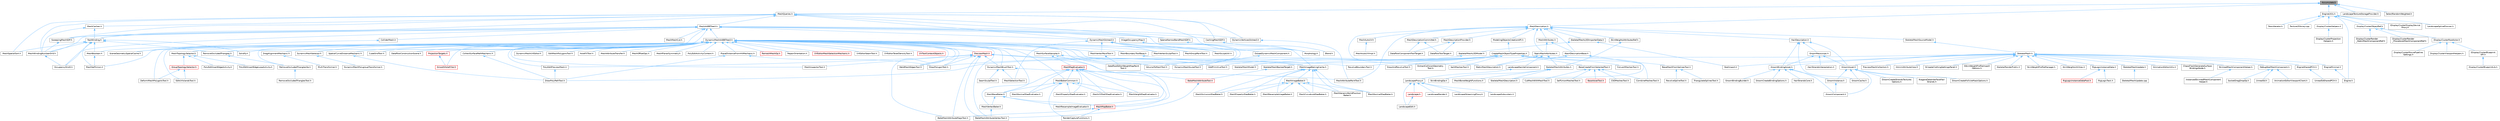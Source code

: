 digraph "Accumulate.h"
{
 // INTERACTIVE_SVG=YES
 // LATEX_PDF_SIZE
  bgcolor="transparent";
  edge [fontname=Helvetica,fontsize=10,labelfontname=Helvetica,labelfontsize=10];
  node [fontname=Helvetica,fontsize=10,shape=box,height=0.2,width=0.4];
  Node1 [id="Node000001",label="Accumulate.h",height=0.2,width=0.4,color="gray40", fillcolor="grey60", style="filled", fontcolor="black",tooltip=" "];
  Node1 -> Node2 [id="edge1_Node000001_Node000002",dir="back",color="steelblue1",style="solid",tooltip=" "];
  Node2 [id="Node000002",label="EngineUtils.h",height=0.2,width=0.4,color="grey40", fillcolor="white", style="filled",URL="$d4/d61/EngineUtils_8h.html",tooltip=" "];
  Node2 -> Node3 [id="edge2_Node000002_Node000003",dir="back",color="steelblue1",style="solid",tooltip=" "];
  Node3 [id="Node000003",label="DisplayClusterHelpers.h",height=0.2,width=0.4,color="grey40", fillcolor="white", style="filled",URL="$da/dda/DisplayClusterHelpers_8h.html",tooltip=" "];
  Node3 -> Node4 [id="edge3_Node000003_Node000004",dir="back",color="steelblue1",style="solid",tooltip=" "];
  Node4 [id="Node000004",label="DisplayClusterProjection\lHelpers.h",height=0.2,width=0.4,color="grey40", fillcolor="white", style="filled",URL="$df/d0b/DisplayClusterProjectionHelpers_8h.html",tooltip=" "];
  Node2 -> Node5 [id="edge4_Node000002_Node000005",dir="back",color="steelblue1",style="solid",tooltip=" "];
  Node5 [id="Node000005",label="DisplayClusterObjectRef.h",height=0.2,width=0.4,color="grey40", fillcolor="white", style="filled",URL="$d9/d87/DisplayClusterObjectRef_8h.html",tooltip=" "];
  Node5 -> Node6 [id="edge5_Node000005_Node000006",dir="back",color="steelblue1",style="solid",tooltip=" "];
  Node6 [id="Node000006",label="DisplayClusterRender\l_ProceduralMeshComponentRef.h",height=0.2,width=0.4,color="grey40", fillcolor="white", style="filled",URL="$da/dbe/DisplayClusterRender__ProceduralMeshComponentRef_8h.html",tooltip=" "];
  Node5 -> Node7 [id="edge6_Node000005_Node000007",dir="back",color="steelblue1",style="solid",tooltip=" "];
  Node7 [id="Node000007",label="DisplayClusterRender\l_StaticMeshComponentRef.h",height=0.2,width=0.4,color="grey40", fillcolor="white", style="filled",URL="$dd/d84/DisplayClusterRender__StaticMeshComponentRef_8h.html",tooltip=" "];
  Node5 -> Node8 [id="edge7_Node000005_Node000008",dir="back",color="steelblue1",style="solid",tooltip=" "];
  Node8 [id="Node000008",label="DisplayClusterRootActor.h",height=0.2,width=0.4,color="grey40", fillcolor="white", style="filled",URL="$d0/d41/DisplayClusterRootActor_8h.html",tooltip=" "];
  Node8 -> Node9 [id="edge8_Node000008_Node000009",dir="back",color="steelblue1",style="solid",tooltip=" "];
  Node9 [id="Node000009",label="DisplayClusterMoviePipeline\lSettings.h",height=0.2,width=0.4,color="grey40", fillcolor="white", style="filled",URL="$d7/d56/DisplayClusterMoviePipelineSettings_8h.html",tooltip=" "];
  Node8 -> Node10 [id="edge9_Node000008_Node000010",dir="back",color="steelblue1",style="solid",tooltip=" "];
  Node10 [id="Node000010",label="DisplayClusterViewportHelpers.h",height=0.2,width=0.4,color="grey40", fillcolor="white", style="filled",URL="$d6/d8b/DisplayClusterViewportHelpers_8h.html",tooltip=" "];
  Node8 -> Node11 [id="edge10_Node000008_Node000011",dir="back",color="steelblue1",style="solid",tooltip=" "];
  Node11 [id="Node000011",label="IDisplayClusterBlueprint\lAPI.h",height=0.2,width=0.4,color="grey40", fillcolor="white", style="filled",URL="$d6/dd6/IDisplayClusterBlueprintAPI_8h.html",tooltip=" "];
  Node11 -> Node12 [id="edge11_Node000011_Node000012",dir="back",color="steelblue1",style="solid",tooltip=" "];
  Node12 [id="Node000012",label="DisplayClusterBlueprintLib.h",height=0.2,width=0.4,color="grey40", fillcolor="white", style="filled",URL="$d9/d13/DisplayClusterBlueprintLib_8h.html",tooltip=" "];
  Node2 -> Node13 [id="edge12_Node000002_Node000013",dir="back",color="steelblue1",style="solid",tooltip=" "];
  Node13 [id="Node000013",label="Engine.h",height=0.2,width=0.4,color="grey40", fillcolor="white", style="filled",URL="$d1/d34/Public_2Engine_8h.html",tooltip=" "];
  Node2 -> Node14 [id="edge13_Node000002_Node000014",dir="back",color="steelblue1",style="solid",tooltip=" "];
  Node14 [id="Node000014",label="IDisplayClusterDisplayDevice\lProxy.h",height=0.2,width=0.4,color="grey40", fillcolor="white", style="filled",URL="$dd/d48/IDisplayClusterDisplayDeviceProxy_8h.html",tooltip=" "];
  Node2 -> Node15 [id="edge14_Node000002_Node000015",dir="back",color="steelblue1",style="solid",tooltip=" "];
  Node15 [id="Node000015",label="LandscapeSplineProxies.h",height=0.2,width=0.4,color="grey40", fillcolor="white", style="filled",URL="$d6/d6f/LandscapeSplineProxies_8h.html",tooltip=" "];
  Node2 -> Node16 [id="edge15_Node000002_Node000016",dir="back",color="steelblue1",style="solid",tooltip=" "];
  Node16 [id="Node000016",label="PawnIterator.h",height=0.2,width=0.4,color="grey40", fillcolor="white", style="filled",URL="$d3/d9c/PawnIterator_8h.html",tooltip=" "];
  Node2 -> Node17 [id="edge16_Node000002_Node000017",dir="back",color="steelblue1",style="solid",tooltip=" "];
  Node17 [id="Node000017",label="Texture2DArray.cpp",height=0.2,width=0.4,color="grey40", fillcolor="white", style="filled",URL="$d7/d13/Texture2DArray_8cpp.html",tooltip=" "];
  Node1 -> Node18 [id="edge17_Node000001_Node000018",dir="back",color="steelblue1",style="solid",tooltip=" "];
  Node18 [id="Node000018",label="LandscapeTextureStorageProvider.h",height=0.2,width=0.4,color="grey40", fillcolor="white", style="filled",URL="$d6/d2b/LandscapeTextureStorageProvider_8h.html",tooltip=" "];
  Node1 -> Node19 [id="edge18_Node000001_Node000019",dir="back",color="steelblue1",style="solid",tooltip=" "];
  Node19 [id="Node000019",label="MeshDescription.h",height=0.2,width=0.4,color="grey40", fillcolor="white", style="filled",URL="$d5/d91/MeshDescription_8h.html",tooltip=" "];
  Node19 -> Node20 [id="edge19_Node000019_Node000020",dir="back",color="steelblue1",style="solid",tooltip=" "];
  Node20 [id="Node000020",label="HairDescription.h",height=0.2,width=0.4,color="grey40", fillcolor="white", style="filled",URL="$df/d27/HairDescription_8h.html",tooltip=" "];
  Node20 -> Node21 [id="edge20_Node000020_Node000021",dir="back",color="steelblue1",style="solid",tooltip=" "];
  Node21 [id="Node000021",label="GroomAsset.h",height=0.2,width=0.4,color="grey40", fillcolor="white", style="filled",URL="$d8/df1/GroomAsset_8h.html",tooltip=" "];
  Node21 -> Node22 [id="edge21_Node000021_Node000022",dir="back",color="steelblue1",style="solid",tooltip=" "];
  Node22 [id="Node000022",label="GroomCache.h",height=0.2,width=0.4,color="grey40", fillcolor="white", style="filled",URL="$d7/d6e/GroomCache_8h.html",tooltip=" "];
  Node21 -> Node23 [id="edge22_Node000021_Node000023",dir="back",color="steelblue1",style="solid",tooltip=" "];
  Node23 [id="Node000023",label="GroomComponent.h",height=0.2,width=0.4,color="grey40", fillcolor="white", style="filled",URL="$de/d2e/GroomComponent_8h.html",tooltip=" "];
  Node21 -> Node24 [id="edge23_Node000021_Node000024",dir="back",color="steelblue1",style="solid",tooltip=" "];
  Node24 [id="Node000024",label="GroomCreateFollicleMaskOptions.h",height=0.2,width=0.4,color="grey40", fillcolor="white", style="filled",URL="$d7/d8b/GroomCreateFollicleMaskOptions_8h.html",tooltip=" "];
  Node21 -> Node25 [id="edge24_Node000021_Node000025",dir="back",color="steelblue1",style="solid",tooltip=" "];
  Node25 [id="Node000025",label="GroomCreateStrandsTextures\lOptions.h",height=0.2,width=0.4,color="grey40", fillcolor="white", style="filled",URL="$da/dfc/GroomCreateStrandsTexturesOptions_8h.html",tooltip=" "];
  Node21 -> Node26 [id="edge25_Node000021_Node000026",dir="back",color="steelblue1",style="solid",tooltip=" "];
  Node26 [id="Node000026",label="GroomInstance.h",height=0.2,width=0.4,color="grey40", fillcolor="white", style="filled",URL="$dd/d47/GroomInstance_8h.html",tooltip=" "];
  Node26 -> Node23 [id="edge26_Node000026_Node000023",dir="back",color="steelblue1",style="solid",tooltip=" "];
  Node21 -> Node27 [id="edge27_Node000021_Node000027",dir="back",color="steelblue1",style="solid",tooltip=" "];
  Node27 [id="Node000027",label="NiagaraDataInterfaceHair\lStrands.h",height=0.2,width=0.4,color="grey40", fillcolor="white", style="filled",URL="$da/dd2/NiagaraDataInterfaceHairStrands_8h.html",tooltip=" "];
  Node20 -> Node28 [id="edge28_Node000020_Node000028",dir="back",color="steelblue1",style="solid",tooltip=" "];
  Node28 [id="Node000028",label="GroomBindingAsset.h",height=0.2,width=0.4,color="grey40", fillcolor="white", style="filled",URL="$de/d26/GroomBindingAsset_8h.html",tooltip=" "];
  Node28 -> Node29 [id="edge29_Node000028_Node000029",dir="back",color="steelblue1",style="solid",tooltip=" "];
  Node29 [id="Node000029",label="GroomBindingBuilder.h",height=0.2,width=0.4,color="grey40", fillcolor="white", style="filled",URL="$d2/d2f/GroomBindingBuilder_8h.html",tooltip=" "];
  Node28 -> Node23 [id="edge30_Node000028_Node000023",dir="back",color="steelblue1",style="solid",tooltip=" "];
  Node28 -> Node30 [id="edge31_Node000028_Node000030",dir="back",color="steelblue1",style="solid",tooltip=" "];
  Node30 [id="Node000030",label="GroomCreateBindingOptions.h",height=0.2,width=0.4,color="grey40", fillcolor="white", style="filled",URL="$d5/dba/GroomCreateBindingOptions_8h.html",tooltip=" "];
  Node28 -> Node26 [id="edge32_Node000028_Node000026",dir="back",color="steelblue1",style="solid",tooltip=" "];
  Node28 -> Node31 [id="edge33_Node000028_Node000031",dir="back",color="steelblue1",style="solid",tooltip=" "];
  Node31 [id="Node000031",label="HairStrandsCore.h",height=0.2,width=0.4,color="grey40", fillcolor="white", style="filled",URL="$d7/def/HairStrandsCore_8h.html",tooltip=" "];
  Node20 -> Node22 [id="edge34_Node000020_Node000022",dir="back",color="steelblue1",style="solid",tooltip=" "];
  Node20 -> Node32 [id="edge35_Node000020_Node000032",dir="back",color="steelblue1",style="solid",tooltip=" "];
  Node32 [id="Node000032",label="GroomResources.h",height=0.2,width=0.4,color="grey40", fillcolor="white", style="filled",URL="$d0/d70/GroomResources_8h.html",tooltip=" "];
  Node32 -> Node21 [id="edge36_Node000032_Node000021",dir="back",color="steelblue1",style="solid",tooltip=" "];
  Node32 -> Node28 [id="edge37_Node000032_Node000028",dir="back",color="steelblue1",style="solid",tooltip=" "];
  Node32 -> Node33 [id="edge38_Node000032_Node000033",dir="back",color="steelblue1",style="solid",tooltip=" "];
  Node33 [id="Node000033",label="HairStrandsInterpolation.h",height=0.2,width=0.4,color="grey40", fillcolor="white", style="filled",URL="$de/dab/HairStrandsInterpolation_8h.html",tooltip=" "];
  Node19 -> Node34 [id="edge39_Node000019_Node000034",dir="back",color="steelblue1",style="solid",tooltip=" "];
  Node34 [id="Node000034",label="MeshAttributePaintTool.h",height=0.2,width=0.4,color="grey40", fillcolor="white", style="filled",URL="$d3/d29/MeshAttributePaintTool_8h.html",tooltip=" "];
  Node19 -> Node35 [id="edge40_Node000019_Node000035",dir="back",color="steelblue1",style="solid",tooltip=" "];
  Node35 [id="Node000035",label="MeshAttributes.h",height=0.2,width=0.4,color="grey40", fillcolor="white", style="filled",URL="$d8/d64/MeshAttributes_8h.html",tooltip=" "];
  Node35 -> Node36 [id="edge41_Node000035_Node000036",dir="back",color="steelblue1",style="solid",tooltip=" "];
  Node36 [id="Node000036",label="MeshDescriptionBase.h",height=0.2,width=0.4,color="grey40", fillcolor="white", style="filled",URL="$d3/d3c/MeshDescriptionBase_8h.html",tooltip=" "];
  Node36 -> Node37 [id="edge42_Node000036_Node000037",dir="back",color="steelblue1",style="solid",tooltip=" "];
  Node37 [id="Node000037",label="SkeletalMeshDescription.h",height=0.2,width=0.4,color="grey40", fillcolor="white", style="filled",URL="$d3/d6a/SkeletalMeshDescription_8h.html",tooltip=" "];
  Node36 -> Node38 [id="edge43_Node000036_Node000038",dir="back",color="steelblue1",style="solid",tooltip=" "];
  Node38 [id="Node000038",label="StaticMeshDescription.h",height=0.2,width=0.4,color="grey40", fillcolor="white", style="filled",URL="$d5/d71/StaticMeshDescription_8h.html",tooltip=" "];
  Node35 -> Node39 [id="edge44_Node000035_Node000039",dir="back",color="steelblue1",style="solid",tooltip=" "];
  Node39 [id="Node000039",label="StaticMeshAttributes.h",height=0.2,width=0.4,color="grey40", fillcolor="white", style="filled",URL="$dd/db4/StaticMeshAttributes_8h.html",tooltip=" "];
  Node39 -> Node40 [id="edge45_Node000039_Node000040",dir="back",color="steelblue1",style="solid",tooltip=" "];
  Node40 [id="Node000040",label="LandscapeNaniteComponent.h",height=0.2,width=0.4,color="grey40", fillcolor="white", style="filled",URL="$d0/de5/LandscapeNaniteComponent_8h.html",tooltip=" "];
  Node40 -> Node41 [id="edge46_Node000040_Node000041",dir="back",color="steelblue1",style="solid",tooltip=" "];
  Node41 [id="Node000041",label="LandscapeProxy.h",height=0.2,width=0.4,color="grey40", fillcolor="white", style="filled",URL="$db/dae/LandscapeProxy_8h.html",tooltip=" "];
  Node41 -> Node42 [id="edge47_Node000041_Node000042",dir="back",color="steelblue1",style="solid",tooltip=" "];
  Node42 [id="Node000042",label="Landscape.h",height=0.2,width=0.4,color="red", fillcolor="#FFF0F0", style="filled",URL="$d5/dd6/Landscape_8h.html",tooltip=" "];
  Node42 -> Node43 [id="edge48_Node000042_Node000043",dir="back",color="steelblue1",style="solid",tooltip=" "];
  Node43 [id="Node000043",label="LandscapeEdit.h",height=0.2,width=0.4,color="grey40", fillcolor="white", style="filled",URL="$df/d61/LandscapeEdit_8h.html",tooltip=" "];
  Node41 -> Node43 [id="edge49_Node000041_Node000043",dir="back",color="steelblue1",style="solid",tooltip=" "];
  Node41 -> Node48 [id="edge50_Node000041_Node000048",dir="back",color="steelblue1",style="solid",tooltip=" "];
  Node48 [id="Node000048",label="LandscapeRender.h",height=0.2,width=0.4,color="grey40", fillcolor="white", style="filled",URL="$df/d67/LandscapeRender_8h.html",tooltip=" "];
  Node41 -> Node49 [id="edge51_Node000041_Node000049",dir="back",color="steelblue1",style="solid",tooltip=" "];
  Node49 [id="Node000049",label="LandscapeStreamingProxy.h",height=0.2,width=0.4,color="grey40", fillcolor="white", style="filled",URL="$de/d5a/LandscapeStreamingProxy_8h.html",tooltip=" "];
  Node41 -> Node50 [id="edge52_Node000041_Node000050",dir="back",color="steelblue1",style="solid",tooltip=" "];
  Node50 [id="Node000050",label="LandscapeSubsystem.h",height=0.2,width=0.4,color="grey40", fillcolor="white", style="filled",URL="$d7/ddd/LandscapeSubsystem_8h.html",tooltip=" "];
  Node39 -> Node51 [id="edge53_Node000039_Node000051",dir="back",color="steelblue1",style="solid",tooltip=" "];
  Node51 [id="Node000051",label="SkeletalMeshAttributes.h",height=0.2,width=0.4,color="grey40", fillcolor="white", style="filled",URL="$df/d3f/SkeletalMeshAttributes_8h.html",tooltip=" "];
  Node51 -> Node52 [id="edge54_Node000051_Node000052",dir="back",color="steelblue1",style="solid",tooltip=" "];
  Node52 [id="Node000052",label="MeshBoneWeightFunctions.h",height=0.2,width=0.4,color="grey40", fillcolor="white", style="filled",URL="$db/df8/MeshBoneWeightFunctions_8h.html",tooltip=" "];
  Node51 -> Node37 [id="edge55_Node000051_Node000037",dir="back",color="steelblue1",style="solid",tooltip=" "];
  Node51 -> Node53 [id="edge56_Node000051_Node000053",dir="back",color="steelblue1",style="solid",tooltip=" "];
  Node53 [id="Node000053",label="SkinBindingOp.h",height=0.2,width=0.4,color="grey40", fillcolor="white", style="filled",URL="$d0/df0/SkinBindingOp_8h.html",tooltip=" "];
  Node39 -> Node38 [id="edge57_Node000039_Node000038",dir="back",color="steelblue1",style="solid",tooltip=" "];
  Node19 -> Node54 [id="edge58_Node000019_Node000054",dir="back",color="steelblue1",style="solid",tooltip=" "];
  Node54 [id="Node000054",label="MeshAutoUV.h",height=0.2,width=0.4,color="grey40", fillcolor="white", style="filled",URL="$d4/db4/MeshAutoUV_8h.html",tooltip=" "];
  Node54 -> Node55 [id="edge59_Node000054_Node000055",dir="back",color="steelblue1",style="solid",tooltip=" "];
  Node55 [id="Node000055",label="MeshAutoUVImpl.h",height=0.2,width=0.4,color="grey40", fillcolor="white", style="filled",URL="$d2/ddc/MeshAutoUVImpl_8h.html",tooltip=" "];
  Node19 -> Node36 [id="edge60_Node000019_Node000036",dir="back",color="steelblue1",style="solid",tooltip=" "];
  Node19 -> Node56 [id="edge61_Node000019_Node000056",dir="back",color="steelblue1",style="solid",tooltip=" "];
  Node56 [id="Node000056",label="MeshDescriptionCommitter.h",height=0.2,width=0.4,color="grey40", fillcolor="white", style="filled",URL="$d0/dae/MeshDescriptionCommitter_8h.html",tooltip=" "];
  Node56 -> Node57 [id="edge62_Node000056_Node000057",dir="back",color="steelblue1",style="solid",tooltip=" "];
  Node57 [id="Node000057",label="DataflowComponentToolTarget.h",height=0.2,width=0.4,color="grey40", fillcolor="white", style="filled",URL="$d4/de8/DataflowComponentToolTarget_8h.html",tooltip=" "];
  Node56 -> Node58 [id="edge63_Node000056_Node000058",dir="back",color="steelblue1",style="solid",tooltip=" "];
  Node58 [id="Node000058",label="DataflowToolTarget.h",height=0.2,width=0.4,color="grey40", fillcolor="white", style="filled",URL="$d3/dd6/DataflowToolTarget_8h.html",tooltip=" "];
  Node19 -> Node59 [id="edge64_Node000019_Node000059",dir="back",color="steelblue1",style="solid",tooltip=" "];
  Node59 [id="Node000059",label="MeshDescriptionProvider.h",height=0.2,width=0.4,color="grey40", fillcolor="white", style="filled",URL="$da/db2/MeshDescriptionProvider_8h.html",tooltip=" "];
  Node59 -> Node57 [id="edge65_Node000059_Node000057",dir="back",color="steelblue1",style="solid",tooltip=" "];
  Node59 -> Node58 [id="edge66_Node000059_Node000058",dir="back",color="steelblue1",style="solid",tooltip=" "];
  Node19 -> Node60 [id="edge67_Node000019_Node000060",dir="back",color="steelblue1",style="solid",tooltip=" "];
  Node60 [id="Node000060",label="ModelingObjectsCreationAPI.h",height=0.2,width=0.4,color="grey40", fillcolor="white", style="filled",URL="$df/d4c/ModelingObjectsCreationAPI_8h.html",tooltip=" "];
  Node60 -> Node61 [id="edge68_Node000060_Node000061",dir="back",color="steelblue1",style="solid",tooltip=" "];
  Node61 [id="Node000061",label="CreateMeshObjectTypeProperties.h",height=0.2,width=0.4,color="grey40", fillcolor="white", style="filled",URL="$d9/d04/CreateMeshObjectTypeProperties_8h.html",tooltip=" "];
  Node61 -> Node62 [id="edge69_Node000061_Node000062",dir="back",color="steelblue1",style="solid",tooltip=" "];
  Node62 [id="Node000062",label="AddPrimitiveTool.h",height=0.2,width=0.4,color="grey40", fillcolor="white", style="filled",URL="$d5/dbf/AddPrimitiveTool_8h.html",tooltip=" "];
  Node61 -> Node63 [id="edge70_Node000061_Node000063",dir="back",color="steelblue1",style="solid",tooltip=" "];
  Node63 [id="Node000063",label="BaseCreateFromSelectedTool.h",height=0.2,width=0.4,color="grey40", fillcolor="white", style="filled",URL="$de/dc7/BaseCreateFromSelectedTool_8h.html",tooltip=" "];
  Node63 -> Node64 [id="edge71_Node000063_Node000064",dir="back",color="steelblue1",style="solid",tooltip=" "];
  Node64 [id="Node000064",label="BaseVoxelTool.h",height=0.2,width=0.4,color="red", fillcolor="#FFF0F0", style="filled",URL="$db/d63/BaseVoxelTool_8h.html",tooltip=" "];
  Node63 -> Node68 [id="edge72_Node000063_Node000068",dir="back",color="steelblue1",style="solid",tooltip=" "];
  Node68 [id="Node000068",label="CSGMeshesTool.h",height=0.2,width=0.4,color="grey40", fillcolor="white", style="filled",URL="$db/dd1/CSGMeshesTool_8h.html",tooltip=" "];
  Node63 -> Node69 [id="edge73_Node000063_Node000069",dir="back",color="steelblue1",style="solid",tooltip=" "];
  Node69 [id="Node000069",label="CombineMeshesTool.h",height=0.2,width=0.4,color="grey40", fillcolor="white", style="filled",URL="$dd/da3/CombineMeshesTool_8h.html",tooltip=" "];
  Node63 -> Node70 [id="edge74_Node000063_Node000070",dir="back",color="steelblue1",style="solid",tooltip=" "];
  Node70 [id="Node000070",label="CutMeshWithMeshTool.h",height=0.2,width=0.4,color="grey40", fillcolor="white", style="filled",URL="$d2/d2c/CutMeshWithMeshTool_8h.html",tooltip=" "];
  Node63 -> Node71 [id="edge75_Node000063_Node000071",dir="back",color="steelblue1",style="solid",tooltip=" "];
  Node71 [id="Node000071",label="SelfUnionMeshesTool.h",height=0.2,width=0.4,color="grey40", fillcolor="white", style="filled",URL="$dc/dad/SelfUnionMeshesTool_8h.html",tooltip=" "];
  Node61 -> Node72 [id="edge76_Node000061_Node000072",dir="back",color="steelblue1",style="solid",tooltip=" "];
  Node72 [id="Node000072",label="BaseMeshFromSplinesTool.h",height=0.2,width=0.4,color="grey40", fillcolor="white", style="filled",URL="$da/d31/BaseMeshFromSplinesTool_8h.html",tooltip=" "];
  Node72 -> Node73 [id="edge77_Node000072_Node000073",dir="back",color="steelblue1",style="solid",tooltip=" "];
  Node73 [id="Node000073",label="RevolveSplineTool.h",height=0.2,width=0.4,color="grey40", fillcolor="white", style="filled",URL="$d3/d36/RevolveSplineTool_8h.html",tooltip=" "];
  Node72 -> Node74 [id="edge78_Node000072_Node000074",dir="back",color="steelblue1",style="solid",tooltip=" "];
  Node74 [id="Node000074",label="TriangulateSplinesTool.h",height=0.2,width=0.4,color="grey40", fillcolor="white", style="filled",URL="$d9/de6/TriangulateSplinesTool_8h.html",tooltip=" "];
  Node61 -> Node69 [id="edge79_Node000061_Node000069",dir="back",color="steelblue1",style="solid",tooltip=" "];
  Node61 -> Node75 [id="edge80_Node000061_Node000075",dir="back",color="steelblue1",style="solid",tooltip=" "];
  Node75 [id="Node000075",label="ConvertMeshesTool.h",height=0.2,width=0.4,color="grey40", fillcolor="white", style="filled",URL="$dc/d47/ConvertMeshesTool_8h.html",tooltip=" "];
  Node61 -> Node76 [id="edge81_Node000061_Node000076",dir="back",color="steelblue1",style="solid",tooltip=" "];
  Node76 [id="Node000076",label="DrawAndRevolveTool.h",height=0.2,width=0.4,color="grey40", fillcolor="white", style="filled",URL="$d8/d06/DrawAndRevolveTool_8h.html",tooltip=" "];
  Node61 -> Node77 [id="edge82_Node000061_Node000077",dir="back",color="steelblue1",style="solid",tooltip=" "];
  Node77 [id="Node000077",label="DrawPolyPathTool.h",height=0.2,width=0.4,color="grey40", fillcolor="white", style="filled",URL="$dc/d3e/DrawPolyPathTool_8h.html",tooltip=" "];
  Node61 -> Node78 [id="edge83_Node000061_Node000078",dir="back",color="steelblue1",style="solid",tooltip=" "];
  Node78 [id="Node000078",label="DrawPolygonTool.h",height=0.2,width=0.4,color="grey40", fillcolor="white", style="filled",URL="$d0/d15/DrawPolygonTool_8h.html",tooltip=" "];
  Node61 -> Node79 [id="edge84_Node000061_Node000079",dir="back",color="steelblue1",style="solid",tooltip=" "];
  Node79 [id="Node000079",label="ExtractCollisionGeometry\lTool.h",height=0.2,width=0.4,color="grey40", fillcolor="white", style="filled",URL="$d6/dbd/ExtractCollisionGeometryTool_8h.html",tooltip=" "];
  Node61 -> Node80 [id="edge85_Node000061_Node000080",dir="back",color="steelblue1",style="solid",tooltip=" "];
  Node80 [id="Node000080",label="RevolveBoundaryTool.h",height=0.2,width=0.4,color="grey40", fillcolor="white", style="filled",URL="$da/dce/RevolveBoundaryTool_8h.html",tooltip=" "];
  Node61 -> Node81 [id="edge86_Node000061_Node000081",dir="back",color="steelblue1",style="solid",tooltip=" "];
  Node81 [id="Node000081",label="SplitMeshesTool.h",height=0.2,width=0.4,color="grey40", fillcolor="white", style="filled",URL="$dc/d7f/SplitMeshesTool_8h.html",tooltip=" "];
  Node61 -> Node82 [id="edge87_Node000061_Node000082",dir="back",color="steelblue1",style="solid",tooltip=" "];
  Node82 [id="Node000082",label="VolumeToMeshTool.h",height=0.2,width=0.4,color="grey40", fillcolor="white", style="filled",URL="$de/d64/VolumeToMeshTool_8h.html",tooltip=" "];
  Node19 -> Node83 [id="edge88_Node000019_Node000083",dir="back",color="steelblue1",style="solid",tooltip=" "];
  Node83 [id="Node000083",label="SkeletalMeshLODImporterData.h",height=0.2,width=0.4,color="grey40", fillcolor="white", style="filled",URL="$de/dc6/SkeletalMeshLODImporterData_8h.html",tooltip=" "];
  Node83 -> Node84 [id="edge89_Node000083_Node000084",dir="back",color="steelblue1",style="solid",tooltip=" "];
  Node84 [id="Node000084",label="SkelImport.h",height=0.2,width=0.4,color="grey40", fillcolor="white", style="filled",URL="$d2/d8b/SkelImport_8h.html",tooltip=" "];
  Node83 -> Node85 [id="edge90_Node000083_Node000085",dir="back",color="steelblue1",style="solid",tooltip=" "];
  Node85 [id="Node000085",label="SkeletalMeshLODModel.h",height=0.2,width=0.4,color="grey40", fillcolor="white", style="filled",URL="$d2/d34/SkeletalMeshLODModel_8h.html",tooltip=" "];
  Node85 -> Node86 [id="edge91_Node000085_Node000086",dir="back",color="steelblue1",style="solid",tooltip=" "];
  Node86 [id="Node000086",label="SkeletalMeshModel.h",height=0.2,width=0.4,color="grey40", fillcolor="white", style="filled",URL="$d1/d2c/SkeletalMeshModel_8h.html",tooltip=" "];
  Node19 -> Node87 [id="edge92_Node000019_Node000087",dir="back",color="steelblue1",style="solid",tooltip=" "];
  Node87 [id="Node000087",label="SkeletalMeshSourceModel.h",height=0.2,width=0.4,color="grey40", fillcolor="white", style="filled",URL="$d0/dc6/SkeletalMeshSourceModel_8h.html",tooltip=" "];
  Node87 -> Node88 [id="edge93_Node000087_Node000088",dir="back",color="steelblue1",style="solid",tooltip=" "];
  Node88 [id="Node000088",label="SkeletalMesh.h",height=0.2,width=0.4,color="grey40", fillcolor="white", style="filled",URL="$d6/de7/SkeletalMesh_8h.html",tooltip=" "];
  Node88 -> Node89 [id="edge94_Node000088_Node000089",dir="back",color="steelblue1",style="solid",tooltip=" "];
  Node89 [id="Node000089",label="AnimationEditorUtils.h",height=0.2,width=0.4,color="grey40", fillcolor="white", style="filled",URL="$df/d23/AnimationEditorUtils_8h.html",tooltip=" "];
  Node88 -> Node90 [id="edge95_Node000088_Node000090",dir="back",color="steelblue1",style="solid",tooltip=" "];
  Node90 [id="Node000090",label="ChaosFleshGenerateSurface\lBindingsNode.h",height=0.2,width=0.4,color="grey40", fillcolor="white", style="filled",URL="$db/dca/ChaosFleshGenerateSurfaceBindingsNode_8h.html",tooltip=" "];
  Node88 -> Node91 [id="edge96_Node000088_Node000091",dir="back",color="steelblue1",style="solid",tooltip=" "];
  Node91 [id="Node000091",label="DebugSkelMeshComponent.h",height=0.2,width=0.4,color="grey40", fillcolor="white", style="filled",URL="$d5/d33/DebugSkelMeshComponent_8h.html",tooltip=" "];
  Node91 -> Node92 [id="edge97_Node000091_Node000092",dir="back",color="steelblue1",style="solid",tooltip=" "];
  Node92 [id="Node000092",label="AnimationEditorViewportClient.h",height=0.2,width=0.4,color="grey40", fillcolor="white", style="filled",URL="$d1/d45/AnimationEditorViewportClient_8h.html",tooltip=" "];
  Node91 -> Node93 [id="edge98_Node000091_Node000093",dir="back",color="steelblue1",style="solid",tooltip=" "];
  Node93 [id="Node000093",label="SocketDragDropOp.h",height=0.2,width=0.4,color="grey40", fillcolor="white", style="filled",URL="$d2/d53/SocketDragDropOp_8h.html",tooltip=" "];
  Node91 -> Node94 [id="edge99_Node000091_Node000094",dir="back",color="steelblue1",style="solid",tooltip=" "];
  Node94 [id="Node000094",label="UnrealEd.h",height=0.2,width=0.4,color="grey40", fillcolor="white", style="filled",URL="$d2/d5f/UnrealEd_8h.html",tooltip=" "];
  Node88 -> Node95 [id="edge100_Node000088_Node000095",dir="back",color="steelblue1",style="solid",tooltip=" "];
  Node95 [id="Node000095",label="EngineMinimal.h",height=0.2,width=0.4,color="grey40", fillcolor="white", style="filled",URL="$d0/d2c/EngineMinimal_8h.html",tooltip=" "];
  Node95 -> Node13 [id="edge101_Node000095_Node000013",dir="back",color="steelblue1",style="solid",tooltip=" "];
  Node88 -> Node96 [id="edge102_Node000088_Node000096",dir="back",color="steelblue1",style="solid",tooltip=" "];
  Node96 [id="Node000096",label="EngineSharedPCH.h",height=0.2,width=0.4,color="grey40", fillcolor="white", style="filled",URL="$dc/dbb/EngineSharedPCH_8h.html",tooltip=" "];
  Node96 -> Node97 [id="edge103_Node000096_Node000097",dir="back",color="steelblue1",style="solid",tooltip=" "];
  Node97 [id="Node000097",label="UnrealEdSharedPCH.h",height=0.2,width=0.4,color="grey40", fillcolor="white", style="filled",URL="$d1/de6/UnrealEdSharedPCH_8h.html",tooltip=" "];
  Node88 -> Node21 [id="edge104_Node000088_Node000021",dir="back",color="steelblue1",style="solid",tooltip=" "];
  Node88 -> Node28 [id="edge105_Node000088_Node000028",dir="back",color="steelblue1",style="solid",tooltip=" "];
  Node88 -> Node98 [id="edge106_Node000088_Node000098",dir="back",color="steelblue1",style="solid",tooltip=" "];
  Node98 [id="Node000098",label="PreviewMeshCollection.h",height=0.2,width=0.4,color="grey40", fillcolor="white", style="filled",URL="$dc/d45/PreviewMeshCollection_8h.html",tooltip=" "];
  Node88 -> Node99 [id="edge107_Node000088_Node000099",dir="back",color="steelblue1",style="solid",tooltip=" "];
  Node99 [id="Node000099",label="RigLogicInstanceData.h",height=0.2,width=0.4,color="grey40", fillcolor="white", style="filled",URL="$d5/d38/RigLogicInstanceData_8h.html",tooltip=" "];
  Node99 -> Node100 [id="edge108_Node000099_Node000100",dir="back",color="steelblue1",style="solid",tooltip=" "];
  Node100 [id="Node000100",label="RigLogicInstanceDataPool.h",height=0.2,width=0.4,color="red", fillcolor="#FFF0F0", style="filled",URL="$d3/df0/RigLogicInstanceDataPool_8h.html",tooltip=" "];
  Node99 -> Node102 [id="edge109_Node000099_Node000102",dir="back",color="steelblue1",style="solid",tooltip=" "];
  Node102 [id="Node000102",label="RigLogicTask.h",height=0.2,width=0.4,color="grey40", fillcolor="white", style="filled",URL="$dd/de7/RigLogicTask_8h.html",tooltip=" "];
  Node88 -> Node103 [id="edge110_Node000088_Node000103",dir="back",color="steelblue1",style="solid",tooltip=" "];
  Node103 [id="Node000103",label="SAnimAttributeView.h",height=0.2,width=0.4,color="grey40", fillcolor="white", style="filled",URL="$df/d42/SAnimAttributeView_8h.html",tooltip=" "];
  Node88 -> Node104 [id="edge111_Node000088_Node000104",dir="back",color="steelblue1",style="solid",tooltip=" "];
  Node104 [id="Node000104",label="SCreateClothingSettingsPanel.h",height=0.2,width=0.4,color="grey40", fillcolor="white", style="filled",URL="$d1/d49/SCreateClothingSettingsPanel_8h.html",tooltip=" "];
  Node88 -> Node105 [id="edge112_Node000088_Node000105",dir="back",color="steelblue1",style="solid",tooltip=" "];
  Node105 [id="Node000105",label="SSkinWeightProfileImport\lOptions.h",height=0.2,width=0.4,color="grey40", fillcolor="white", style="filled",URL="$d9/d21/SSkinWeightProfileImportOptions_8h.html",tooltip=" "];
  Node88 -> Node84 [id="edge113_Node000088_Node000084",dir="back",color="steelblue1",style="solid",tooltip=" "];
  Node88 -> Node106 [id="edge114_Node000088_Node000106",dir="back",color="steelblue1",style="solid",tooltip=" "];
  Node106 [id="Node000106",label="SkeletalMeshBackedTarget.h",height=0.2,width=0.4,color="grey40", fillcolor="white", style="filled",URL="$d7/da8/SkeletalMeshBackedTarget_8h.html",tooltip=" "];
  Node106 -> Node107 [id="edge115_Node000106_Node000107",dir="back",color="steelblue1",style="solid",tooltip=" "];
  Node107 [id="Node000107",label="BakeMeshAttributeTool.h",height=0.2,width=0.4,color="red", fillcolor="#FFF0F0", style="filled",URL="$d0/d82/BakeMeshAttributeTool_8h.html",tooltip=" "];
  Node107 -> Node111 [id="edge116_Node000107_Node000111",dir="back",color="steelblue1",style="solid",tooltip=" "];
  Node111 [id="Node000111",label="BakeMeshAttributeVertexTool.h",height=0.2,width=0.4,color="grey40", fillcolor="white", style="filled",URL="$d6/d76/BakeMeshAttributeVertexTool_8h.html",tooltip=" "];
  Node88 -> Node112 [id="edge117_Node000088_Node000112",dir="back",color="steelblue1",style="solid",tooltip=" "];
  Node112 [id="Node000112",label="SkeletalMeshUpdate.h",height=0.2,width=0.4,color="grey40", fillcolor="white", style="filled",URL="$df/d79/SkeletalMeshUpdate_8h.html",tooltip=" "];
  Node112 -> Node113 [id="edge118_Node000112_Node000113",dir="back",color="steelblue1",style="solid",tooltip=" "];
  Node113 [id="Node000113",label="SkeletalMeshUpdate.cpp",height=0.2,width=0.4,color="grey40", fillcolor="white", style="filled",URL="$db/d45/SkeletalMeshUpdate_8cpp.html",tooltip=" "];
  Node88 -> Node114 [id="edge119_Node000088_Node000114",dir="back",color="steelblue1",style="solid",tooltip=" "];
  Node114 [id="Node000114",label="SkeletalRenderPublic.h",height=0.2,width=0.4,color="grey40", fillcolor="white", style="filled",URL="$d5/d40/SkeletalRenderPublic_8h.html",tooltip=" "];
  Node88 -> Node115 [id="edge120_Node000088_Node000115",dir="back",color="steelblue1",style="solid",tooltip=" "];
  Node115 [id="Node000115",label="SkinWeightProfileManager.h",height=0.2,width=0.4,color="grey40", fillcolor="white", style="filled",URL="$d4/d83/SkinWeightProfileManager_8h.html",tooltip=" "];
  Node88 -> Node116 [id="edge121_Node000088_Node000116",dir="back",color="steelblue1",style="solid",tooltip=" "];
  Node116 [id="Node000116",label="SkinWeightsUtilities.h",height=0.2,width=0.4,color="grey40", fillcolor="white", style="filled",URL="$d1/d40/SkinWeightsUtilities_8h.html",tooltip=" "];
  Node88 -> Node117 [id="edge122_Node000088_Node000117",dir="back",color="steelblue1",style="solid",tooltip=" "];
  Node117 [id="Node000117",label="SkinnedMeshComponentHelper.h",height=0.2,width=0.4,color="grey40", fillcolor="white", style="filled",URL="$db/d81/SkinnedMeshComponentHelper_8h.html",tooltip=" "];
  Node117 -> Node118 [id="edge123_Node000117_Node000118",dir="back",color="steelblue1",style="solid",tooltip=" "];
  Node118 [id="Node000118",label="InstancedSkinnedMeshComponent\lHelper.h",height=0.2,width=0.4,color="grey40", fillcolor="white", style="filled",URL="$d1/d86/InstancedSkinnedMeshComponentHelper_8h.html",tooltip=" "];
  Node19 -> Node119 [id="edge124_Node000019_Node000119",dir="back",color="steelblue1",style="solid",tooltip=" "];
  Node119 [id="Node000119",label="SkinWeightsAttributesRef.h",height=0.2,width=0.4,color="grey40", fillcolor="white", style="filled",URL="$d8/dc2/SkinWeightsAttributesRef_8h.html",tooltip=" "];
  Node119 -> Node51 [id="edge125_Node000119_Node000051",dir="back",color="steelblue1",style="solid",tooltip=" "];
  Node19 -> Node39 [id="edge126_Node000019_Node000039",dir="back",color="steelblue1",style="solid",tooltip=" "];
  Node19 -> Node38 [id="edge127_Node000019_Node000038",dir="back",color="steelblue1",style="solid",tooltip=" "];
  Node1 -> Node120 [id="edge128_Node000001_Node000120",dir="back",color="steelblue1",style="solid",tooltip=" "];
  Node120 [id="Node000120",label="MeshQueries.h",height=0.2,width=0.4,color="grey40", fillcolor="white", style="filled",URL="$d1/d76/MeshQueries_8h.html",tooltip=" "];
  Node120 -> Node121 [id="edge129_Node000120_Node000121",dir="back",color="steelblue1",style="solid",tooltip=" "];
  Node121 [id="Node000121",label="CachingMeshSDF.h",height=0.2,width=0.4,color="grey40", fillcolor="white", style="filled",URL="$d3/de9/CachingMeshSDF_8h.html",tooltip=" "];
  Node121 -> Node122 [id="edge130_Node000121_Node000122",dir="back",color="steelblue1",style="solid",tooltip=" "];
  Node122 [id="Node000122",label="Blend.h",height=0.2,width=0.4,color="grey40", fillcolor="white", style="filled",URL="$d4/d80/Blend_8h.html",tooltip=" "];
  Node120 -> Node123 [id="edge131_Node000120_Node000123",dir="back",color="steelblue1",style="solid",tooltip=" "];
  Node123 [id="Node000123",label="DynamicMeshOctree3.h",height=0.2,width=0.4,color="grey40", fillcolor="white", style="filled",URL="$d8/d9f/DynamicMeshOctree3_8h.html",tooltip=" "];
  Node123 -> Node124 [id="edge132_Node000123_Node000124",dir="back",color="steelblue1",style="solid",tooltip=" "];
  Node124 [id="Node000124",label="DataflowEditorWeightMapPaint\lTool.h",height=0.2,width=0.4,color="grey40", fillcolor="white", style="filled",URL="$db/d46/DataflowEditorWeightMapPaintTool_8h.html",tooltip=" "];
  Node123 -> Node125 [id="edge133_Node000123_Node000125",dir="back",color="steelblue1",style="solid",tooltip=" "];
  Node125 [id="Node000125",label="DynamicMeshSculptTool.h",height=0.2,width=0.4,color="grey40", fillcolor="white", style="filled",URL="$d6/d16/DynamicMeshSculptTool_8h.html",tooltip=" "];
  Node123 -> Node126 [id="edge134_Node000123_Node000126",dir="back",color="steelblue1",style="solid",tooltip=" "];
  Node126 [id="Node000126",label="MeshGroupPaintTool.h",height=0.2,width=0.4,color="grey40", fillcolor="white", style="filled",URL="$dd/d04/MeshGroupPaintTool_8h.html",tooltip=" "];
  Node123 -> Node127 [id="edge135_Node000123_Node000127",dir="back",color="steelblue1",style="solid",tooltip=" "];
  Node127 [id="Node000127",label="MeshSculptUtil.h",height=0.2,width=0.4,color="grey40", fillcolor="white", style="filled",URL="$dc/de1/MeshSculptUtil_8h.html",tooltip=" "];
  Node123 -> Node128 [id="edge136_Node000123_Node000128",dir="back",color="steelblue1",style="solid",tooltip=" "];
  Node128 [id="Node000128",label="MeshSelectionTool.h",height=0.2,width=0.4,color="grey40", fillcolor="white", style="filled",URL="$d8/d80/MeshSelectionTool_8h.html",tooltip=" "];
  Node123 -> Node129 [id="edge137_Node000123_Node000129",dir="back",color="steelblue1",style="solid",tooltip=" "];
  Node129 [id="Node000129",label="MeshVertexPaintTool.h",height=0.2,width=0.4,color="grey40", fillcolor="white", style="filled",URL="$db/d74/MeshVertexPaintTool_8h.html",tooltip=" "];
  Node129 -> Node124 [id="edge138_Node000129_Node000124",dir="back",color="steelblue1",style="solid",tooltip=" "];
  Node123 -> Node130 [id="edge139_Node000123_Node000130",dir="back",color="steelblue1",style="solid",tooltip=" "];
  Node130 [id="Node000130",label="MeshVertexSculptTool.h",height=0.2,width=0.4,color="grey40", fillcolor="white", style="filled",URL="$dc/da6/MeshVertexSculptTool_8h.html",tooltip=" "];
  Node123 -> Node131 [id="edge140_Node000123_Node000131",dir="back",color="steelblue1",style="solid",tooltip=" "];
  Node131 [id="Node000131",label="OctreeDynamicMeshComponent.h",height=0.2,width=0.4,color="grey40", fillcolor="white", style="filled",URL="$d9/d19/OctreeDynamicMeshComponent_8h.html",tooltip=" "];
  Node131 -> Node125 [id="edge141_Node000131_Node000125",dir="back",color="steelblue1",style="solid",tooltip=" "];
  Node120 -> Node132 [id="edge142_Node000120_Node000132",dir="back",color="steelblue1",style="solid",tooltip=" "];
  Node132 [id="Node000132",label="DynamicVerticesOctree3.h",height=0.2,width=0.4,color="grey40", fillcolor="white", style="filled",URL="$df/d7e/DynamicVerticesOctree3_8h.html",tooltip=" "];
  Node132 -> Node34 [id="edge143_Node000132_Node000034",dir="back",color="steelblue1",style="solid",tooltip=" "];
  Node120 -> Node133 [id="edge144_Node000120_Node000133",dir="back",color="steelblue1",style="solid",tooltip=" "];
  Node133 [id="Node000133",label="FastWinding.h",height=0.2,width=0.4,color="grey40", fillcolor="white", style="filled",URL="$d0/df7/FastWinding_8h.html",tooltip=" "];
  Node133 -> Node134 [id="edge145_Node000133_Node000134",dir="back",color="steelblue1",style="solid",tooltip=" "];
  Node134 [id="Node000134",label="MeshBoolean.h",height=0.2,width=0.4,color="grey40", fillcolor="white", style="filled",URL="$dc/d24/MeshBoolean_8h.html",tooltip=" "];
  Node134 -> Node135 [id="edge146_Node000134_Node000135",dir="back",color="steelblue1",style="solid",tooltip=" "];
  Node135 [id="Node000135",label="MeshSelfUnion.h",height=0.2,width=0.4,color="grey40", fillcolor="white", style="filled",URL="$d0/d5f/MeshSelfUnion_8h.html",tooltip=" "];
  Node133 -> Node135 [id="edge147_Node000133_Node000135",dir="back",color="steelblue1",style="solid",tooltip=" "];
  Node133 -> Node136 [id="edge148_Node000133_Node000136",dir="back",color="steelblue1",style="solid",tooltip=" "];
  Node136 [id="Node000136",label="MeshSpatialSort.h",height=0.2,width=0.4,color="grey40", fillcolor="white", style="filled",URL="$d5/d25/MeshSpatialSort_8h.html",tooltip=" "];
  Node133 -> Node137 [id="edge149_Node000133_Node000137",dir="back",color="steelblue1",style="solid",tooltip=" "];
  Node137 [id="Node000137",label="MeshWindingNumberGrid.h",height=0.2,width=0.4,color="grey40", fillcolor="white", style="filled",URL="$de/df0/MeshWindingNumberGrid_8h.html",tooltip=" "];
  Node137 -> Node138 [id="edge150_Node000137_Node000138",dir="back",color="steelblue1",style="solid",tooltip=" "];
  Node138 [id="Node000138",label="OccupancyGrid3.h",height=0.2,width=0.4,color="grey40", fillcolor="white", style="filled",URL="$d5/d63/OccupancyGrid3_8h.html",tooltip=" "];
  Node133 -> Node138 [id="edge151_Node000133_Node000138",dir="back",color="steelblue1",style="solid",tooltip=" "];
  Node133 -> Node139 [id="edge152_Node000133_Node000139",dir="back",color="steelblue1",style="solid",tooltip=" "];
  Node139 [id="Node000139",label="RemoveOccludedTriangles.h",height=0.2,width=0.4,color="grey40", fillcolor="white", style="filled",URL="$dc/d7b/RemoveOccludedTriangles_8h.html",tooltip=" "];
  Node139 -> Node140 [id="edge153_Node000139_Node000140",dir="back",color="steelblue1",style="solid",tooltip=" "];
  Node140 [id="Node000140",label="RemoveOccludedTrianglesOp.h",height=0.2,width=0.4,color="grey40", fillcolor="white", style="filled",URL="$d2/d39/RemoveOccludedTrianglesOp_8h.html",tooltip=" "];
  Node140 -> Node141 [id="edge154_Node000140_Node000141",dir="back",color="steelblue1",style="solid",tooltip=" "];
  Node141 [id="Node000141",label="RemoveOccludedTrianglesTool.h",height=0.2,width=0.4,color="grey40", fillcolor="white", style="filled",URL="$d9/da1/RemoveOccludedTrianglesTool_8h.html",tooltip=" "];
  Node133 -> Node142 [id="edge155_Node000133_Node000142",dir="back",color="steelblue1",style="solid",tooltip=" "];
  Node142 [id="Node000142",label="Solidify.h",height=0.2,width=0.4,color="grey40", fillcolor="white", style="filled",URL="$d0/ded/Solidify_8h.html",tooltip=" "];
  Node120 -> Node143 [id="edge156_Node000120_Node000143",dir="back",color="steelblue1",style="solid",tooltip=" "];
  Node143 [id="Node000143",label="MeshAABBTree3.h",height=0.2,width=0.4,color="grey40", fillcolor="white", style="filled",URL="$d8/d90/MeshAABBTree3_8h.html",tooltip=" "];
  Node143 -> Node121 [id="edge157_Node000143_Node000121",dir="back",color="steelblue1",style="solid",tooltip=" "];
  Node143 -> Node144 [id="edge158_Node000143_Node000144",dir="back",color="steelblue1",style="solid",tooltip=" "];
  Node144 [id="Node000144",label="ColliderMesh.h",height=0.2,width=0.4,color="grey40", fillcolor="white", style="filled",URL="$d8/d3c/ColliderMesh_8h.html",tooltip=" "];
  Node144 -> Node145 [id="edge159_Node000144_Node000145",dir="back",color="steelblue1",style="solid",tooltip=" "];
  Node145 [id="Node000145",label="SceneGeometrySpatialCache.h",height=0.2,width=0.4,color="grey40", fillcolor="white", style="filled",URL="$d6/d6f/SceneGeometrySpatialCache_8h.html",tooltip=" "];
  Node143 -> Node146 [id="edge160_Node000143_Node000146",dir="back",color="steelblue1",style="solid",tooltip=" "];
  Node146 [id="Node000146",label="DynamicMeshAABBTree3.h",height=0.2,width=0.4,color="grey40", fillcolor="white", style="filled",URL="$d5/d0d/DynamicMeshAABBTree3_8h.html",tooltip=" "];
  Node146 -> Node109 [id="edge161_Node000146_Node000109",dir="back",color="steelblue1",style="solid",tooltip=" "];
  Node109 [id="Node000109",label="BakeMeshAttributeMapsTool.h",height=0.2,width=0.4,color="grey40", fillcolor="white", style="filled",URL="$d8/d14/BakeMeshAttributeMapsTool_8h.html",tooltip=" "];
  Node146 -> Node111 [id="edge162_Node000146_Node000111",dir="back",color="steelblue1",style="solid",tooltip=" "];
  Node146 -> Node147 [id="edge163_Node000146_Node000147",dir="back",color="steelblue1",style="solid",tooltip=" "];
  Node147 [id="Node000147",label="CollectSurfacePathMechanic.h",height=0.2,width=0.4,color="grey40", fillcolor="white", style="filled",URL="$d5/dd0/CollectSurfacePathMechanic_8h.html",tooltip=" "];
  Node147 -> Node77 [id="edge164_Node000147_Node000077",dir="back",color="steelblue1",style="solid",tooltip=" "];
  Node146 -> Node148 [id="edge165_Node000146_Node000148",dir="back",color="steelblue1",style="solid",tooltip=" "];
  Node148 [id="Node000148",label="CubeGridTool.h",height=0.2,width=0.4,color="grey40", fillcolor="white", style="filled",URL="$d3/d38/CubeGridTool_8h.html",tooltip=" "];
  Node146 -> Node149 [id="edge166_Node000146_Node000149",dir="back",color="steelblue1",style="solid",tooltip=" "];
  Node149 [id="Node000149",label="DataflowConstructionScene.h",height=0.2,width=0.4,color="grey40", fillcolor="white", style="filled",URL="$d7/d24/DataflowConstructionScene_8h.html",tooltip=" "];
  Node146 -> Node124 [id="edge167_Node000146_Node000124",dir="back",color="steelblue1",style="solid",tooltip=" "];
  Node146 -> Node150 [id="edge168_Node000146_Node000150",dir="back",color="steelblue1",style="solid",tooltip=" "];
  Node150 [id="Node000150",label="DeformMeshPolygonsTool.h",height=0.2,width=0.4,color="grey40", fillcolor="white", style="filled",URL="$db/d72/DeformMeshPolygonsTool_8h.html",tooltip=" "];
  Node146 -> Node151 [id="edge169_Node000146_Node000151",dir="back",color="steelblue1",style="solid",tooltip=" "];
  Node151 [id="Node000151",label="DragAlignmentMechanic.h",height=0.2,width=0.4,color="grey40", fillcolor="white", style="filled",URL="$d1/d74/DragAlignmentMechanic_8h.html",tooltip=" "];
  Node151 -> Node152 [id="edge170_Node000151_Node000152",dir="back",color="steelblue1",style="solid",tooltip=" "];
  Node152 [id="Node000152",label="MultiTransformer.h",height=0.2,width=0.4,color="grey40", fillcolor="white", style="filled",URL="$d1/d6f/MultiTransformer_8h.html",tooltip=" "];
  Node146 -> Node78 [id="edge171_Node000146_Node000078",dir="back",color="steelblue1",style="solid",tooltip=" "];
  Node146 -> Node153 [id="edge172_Node000146_Node000153",dir="back",color="steelblue1",style="solid",tooltip=" "];
  Node153 [id="Node000153",label="DynamicMeshBrushTool.h",height=0.2,width=0.4,color="grey40", fillcolor="white", style="filled",URL="$da/d04/DynamicMeshBrushTool_8h.html",tooltip=" "];
  Node153 -> Node34 [id="edge173_Node000153_Node000034",dir="back",color="steelblue1",style="solid",tooltip=" "];
  Node153 -> Node128 [id="edge174_Node000153_Node000128",dir="back",color="steelblue1",style="solid",tooltip=" "];
  Node153 -> Node154 [id="edge175_Node000153_Node000154",dir="back",color="steelblue1",style="solid",tooltip=" "];
  Node154 [id="Node000154",label="SeamSculptTool.h",height=0.2,width=0.4,color="grey40", fillcolor="white", style="filled",URL="$d1/d31/SeamSculptTool_8h.html",tooltip=" "];
  Node146 -> Node125 [id="edge176_Node000146_Node000125",dir="back",color="steelblue1",style="solid",tooltip=" "];
  Node146 -> Node155 [id="edge177_Node000146_Node000155",dir="back",color="steelblue1",style="solid",tooltip=" "];
  Node155 [id="Node000155",label="DynamicMeshSelector.h",height=0.2,width=0.4,color="grey40", fillcolor="white", style="filled",URL="$dc/d01/DynamicMeshSelector_8h.html",tooltip=" "];
  Node155 -> Node156 [id="edge178_Node000155_Node000156",dir="back",color="steelblue1",style="solid",tooltip=" "];
  Node156 [id="Node000156",label="DynamicMeshPolygroupTransformer.h",height=0.2,width=0.4,color="grey40", fillcolor="white", style="filled",URL="$dc/db2/DynamicMeshPolygroupTransformer_8h.html",tooltip=" "];
  Node146 -> Node157 [id="edge179_Node000146_Node000157",dir="back",color="steelblue1",style="solid",tooltip=" "];
  Node157 [id="Node000157",label="DynamicMeshUVEditor.h",height=0.2,width=0.4,color="grey40", fillcolor="white", style="filled",URL="$d9/d1e/DynamicMeshUVEditor_8h.html",tooltip=" "];
  Node146 -> Node158 [id="edge180_Node000146_Node000158",dir="back",color="steelblue1",style="solid",tooltip=" "];
  Node158 [id="Node000158",label="EditMeshPolygonsTool.h",height=0.2,width=0.4,color="grey40", fillcolor="white", style="filled",URL="$d5/d72/EditMeshPolygonsTool_8h.html",tooltip=" "];
  Node146 -> Node159 [id="edge181_Node000146_Node000159",dir="back",color="steelblue1",style="solid",tooltip=" "];
  Node159 [id="Node000159",label="EditUVIslandsTool.h",height=0.2,width=0.4,color="grey40", fillcolor="white", style="filled",URL="$d0/de4/EditUVIslandsTool_8h.html",tooltip=" "];
  Node146 -> Node160 [id="edge182_Node000146_Node000160",dir="back",color="steelblue1",style="solid",tooltip=" "];
  Node160 [id="Node000160",label="HoleFillTool.h",height=0.2,width=0.4,color="grey40", fillcolor="white", style="filled",URL="$da/d02/HoleFillTool_8h.html",tooltip=" "];
  Node146 -> Node161 [id="edge183_Node000146_Node000161",dir="back",color="steelblue1",style="solid",tooltip=" "];
  Node161 [id="Node000161",label="MeshAttributeTransfer.h",height=0.2,width=0.4,color="grey40", fillcolor="white", style="filled",URL="$dc/d1c/MeshAttributeTransfer_8h.html",tooltip=" "];
  Node146 -> Node162 [id="edge184_Node000146_Node000162",dir="back",color="steelblue1",style="solid",tooltip=" "];
  Node162 [id="Node000162",label="MeshBakerCommon.h",height=0.2,width=0.4,color="grey40", fillcolor="white", style="filled",URL="$d9/d92/MeshBakerCommon_8h.html",tooltip=" "];
  Node162 -> Node163 [id="edge185_Node000162_Node000163",dir="back",color="steelblue1",style="solid",tooltip=" "];
  Node163 [id="Node000163",label="MeshBaseBaker.h",height=0.2,width=0.4,color="grey40", fillcolor="white", style="filled",URL="$d7/ddc/MeshBaseBaker_8h.html",tooltip=" "];
  Node163 -> Node164 [id="edge186_Node000163_Node000164",dir="back",color="steelblue1",style="solid",tooltip=" "];
  Node164 [id="Node000164",label="MeshMapBaker.h",height=0.2,width=0.4,color="red", fillcolor="#FFF0F0", style="filled",URL="$d5/d05/MeshMapBaker_8h.html",tooltip=" "];
  Node164 -> Node109 [id="edge187_Node000164_Node000109",dir="back",color="steelblue1",style="solid",tooltip=" "];
  Node164 -> Node165 [id="edge188_Node000164_Node000165",dir="back",color="steelblue1",style="solid",tooltip=" "];
  Node165 [id="Node000165",label="RenderCaptureFunctions.h",height=0.2,width=0.4,color="grey40", fillcolor="white", style="filled",URL="$d3/dc6/RenderCaptureFunctions_8h.html",tooltip=" "];
  Node163 -> Node167 [id="edge189_Node000163_Node000167",dir="back",color="steelblue1",style="solid",tooltip=" "];
  Node167 [id="Node000167",label="MeshResampleImageEvaluator.h",height=0.2,width=0.4,color="grey40", fillcolor="white", style="filled",URL="$df/de3/MeshResampleImageEvaluator_8h.html",tooltip=" "];
  Node163 -> Node168 [id="edge190_Node000163_Node000168",dir="back",color="steelblue1",style="solid",tooltip=" "];
  Node168 [id="Node000168",label="MeshVertexBaker.h",height=0.2,width=0.4,color="grey40", fillcolor="white", style="filled",URL="$df/d96/MeshVertexBaker_8h.html",tooltip=" "];
  Node168 -> Node111 [id="edge191_Node000168_Node000111",dir="back",color="steelblue1",style="solid",tooltip=" "];
  Node162 -> Node169 [id="edge192_Node000162_Node000169",dir="back",color="steelblue1",style="solid",tooltip=" "];
  Node169 [id="Node000169",label="MeshHeightMapEvaluator.h",height=0.2,width=0.4,color="grey40", fillcolor="white", style="filled",URL="$df/d45/MeshHeightMapEvaluator_8h.html",tooltip=" "];
  Node162 -> Node170 [id="edge193_Node000162_Node000170",dir="back",color="steelblue1",style="solid",tooltip=" "];
  Node170 [id="Node000170",label="MeshNormalMapEvaluator.h",height=0.2,width=0.4,color="grey40", fillcolor="white", style="filled",URL="$da/d03/MeshNormalMapEvaluator_8h.html",tooltip=" "];
  Node162 -> Node171 [id="edge194_Node000162_Node000171",dir="back",color="steelblue1",style="solid",tooltip=" "];
  Node171 [id="Node000171",label="MeshPropertyMapEvaluator.h",height=0.2,width=0.4,color="grey40", fillcolor="white", style="filled",URL="$d5/d6f/MeshPropertyMapEvaluator_8h.html",tooltip=" "];
  Node162 -> Node172 [id="edge195_Node000162_Node000172",dir="back",color="steelblue1",style="solid",tooltip=" "];
  Node172 [id="Node000172",label="MeshUVShellMapEvaluator.h",height=0.2,width=0.4,color="grey40", fillcolor="white", style="filled",URL="$da/d27/MeshUVShellMapEvaluator_8h.html",tooltip=" "];
  Node162 -> Node165 [id="edge196_Node000162_Node000165",dir="back",color="steelblue1",style="solid",tooltip=" "];
  Node146 -> Node163 [id="edge197_Node000146_Node000163",dir="back",color="steelblue1",style="solid",tooltip=" "];
  Node146 -> Node134 [id="edge198_Node000146_Node000134",dir="back",color="steelblue1",style="solid",tooltip=" "];
  Node146 -> Node173 [id="edge199_Node000146_Node000173",dir="back",color="steelblue1",style="solid",tooltip=" "];
  Node173 [id="Node000173",label="MeshBoundaryToolBase.h",height=0.2,width=0.4,color="grey40", fillcolor="white", style="filled",URL="$dd/da3/MeshBoundaryToolBase_8h.html",tooltip=" "];
  Node173 -> Node80 [id="edge200_Node000173_Node000080",dir="back",color="steelblue1",style="solid",tooltip=" "];
  Node146 -> Node126 [id="edge201_Node000146_Node000126",dir="back",color="steelblue1",style="solid",tooltip=" "];
  Node146 -> Node174 [id="edge202_Node000146_Node000174",dir="back",color="steelblue1",style="solid",tooltip=" "];
  Node174 [id="Node000174",label="MeshImageBakingCache.h",height=0.2,width=0.4,color="grey40", fillcolor="white", style="filled",URL="$dd/d09/MeshImageBakingCache_8h.html",tooltip=" "];
  Node174 -> Node175 [id="edge203_Node000174_Node000175",dir="back",color="steelblue1",style="solid",tooltip=" "];
  Node175 [id="Node000175",label="MeshCurvatureMapBaker.h",height=0.2,width=0.4,color="grey40", fillcolor="white", style="filled",URL="$d8/ddd/MeshCurvatureMapBaker_8h.html",tooltip=" "];
  Node174 -> Node176 [id="edge204_Node000174_Node000176",dir="back",color="steelblue1",style="solid",tooltip=" "];
  Node176 [id="Node000176",label="MeshGenericWorldPosition\lBaker.h",height=0.2,width=0.4,color="grey40", fillcolor="white", style="filled",URL="$df/d9a/MeshGenericWorldPositionBaker_8h.html",tooltip=" "];
  Node174 -> Node177 [id="edge205_Node000174_Node000177",dir="back",color="steelblue1",style="solid",tooltip=" "];
  Node177 [id="Node000177",label="MeshImageBaker.h",height=0.2,width=0.4,color="grey40", fillcolor="white", style="filled",URL="$df/d35/MeshImageBaker_8h.html",tooltip=" "];
  Node177 -> Node175 [id="edge206_Node000177_Node000175",dir="back",color="steelblue1",style="solid",tooltip=" "];
  Node177 -> Node176 [id="edge207_Node000177_Node000176",dir="back",color="steelblue1",style="solid",tooltip=" "];
  Node177 -> Node178 [id="edge208_Node000177_Node000178",dir="back",color="steelblue1",style="solid",tooltip=" "];
  Node178 [id="Node000178",label="MeshNormalMapBaker.h",height=0.2,width=0.4,color="grey40", fillcolor="white", style="filled",URL="$d5/dff/MeshNormalMapBaker_8h.html",tooltip=" "];
  Node177 -> Node179 [id="edge209_Node000177_Node000179",dir="back",color="steelblue1",style="solid",tooltip=" "];
  Node179 [id="Node000179",label="MeshOcclusionMapBaker.h",height=0.2,width=0.4,color="grey40", fillcolor="white", style="filled",URL="$dd/d77/MeshOcclusionMapBaker_8h.html",tooltip=" "];
  Node177 -> Node180 [id="edge210_Node000177_Node000180",dir="back",color="steelblue1",style="solid",tooltip=" "];
  Node180 [id="Node000180",label="MeshPropertyMapBaker.h",height=0.2,width=0.4,color="grey40", fillcolor="white", style="filled",URL="$d1/dcf/MeshPropertyMapBaker_8h.html",tooltip=" "];
  Node177 -> Node181 [id="edge211_Node000177_Node000181",dir="back",color="steelblue1",style="solid",tooltip=" "];
  Node181 [id="Node000181",label="MeshResampleImageBaker.h",height=0.2,width=0.4,color="grey40", fillcolor="white", style="filled",URL="$d4/d00/MeshResampleImageBaker_8h.html",tooltip=" "];
  Node174 -> Node178 [id="edge212_Node000174_Node000178",dir="back",color="steelblue1",style="solid",tooltip=" "];
  Node174 -> Node179 [id="edge213_Node000174_Node000179",dir="back",color="steelblue1",style="solid",tooltip=" "];
  Node174 -> Node180 [id="edge214_Node000174_Node000180",dir="back",color="steelblue1",style="solid",tooltip=" "];
  Node174 -> Node181 [id="edge215_Node000174_Node000181",dir="back",color="steelblue1",style="solid",tooltip=" "];
  Node146 -> Node182 [id="edge216_Node000146_Node000182",dir="back",color="steelblue1",style="solid",tooltip=" "];
  Node182 [id="Node000182",label="MeshInspectorTool.h",height=0.2,width=0.4,color="grey40", fillcolor="white", style="filled",URL="$de/da1/MeshInspectorTool_8h.html",tooltip=" "];
  Node146 -> Node183 [id="edge217_Node000146_Node000183",dir="back",color="steelblue1",style="solid",tooltip=" "];
  Node183 [id="Node000183",label="MeshOffsetOps.h",height=0.2,width=0.4,color="grey40", fillcolor="white", style="filled",URL="$da/d6c/MeshOffsetOps_8h.html",tooltip=" "];
  Node146 -> Node184 [id="edge218_Node000146_Node000184",dir="back",color="steelblue1",style="solid",tooltip=" "];
  Node184 [id="Node000184",label="MeshPlanarSymmetry.h",height=0.2,width=0.4,color="grey40", fillcolor="white", style="filled",URL="$d7/d1d/MeshPlanarSymmetry_8h.html",tooltip=" "];
  Node146 -> Node127 [id="edge219_Node000146_Node000127",dir="back",color="steelblue1",style="solid",tooltip=" "];
  Node146 -> Node135 [id="edge220_Node000146_Node000135",dir="back",color="steelblue1",style="solid",tooltip=" "];
  Node146 -> Node185 [id="edge221_Node000146_Node000185",dir="back",color="steelblue1",style="solid",tooltip=" "];
  Node185 [id="Node000185",label="MeshSurfaceSampler.h",height=0.2,width=0.4,color="grey40", fillcolor="white", style="filled",URL="$de/d0c/MeshSurfaceSampler_8h.html",tooltip=" "];
  Node185 -> Node174 [id="edge222_Node000185_Node000174",dir="back",color="steelblue1",style="solid",tooltip=" "];
  Node185 -> Node164 [id="edge223_Node000185_Node000164",dir="back",color="steelblue1",style="solid",tooltip=" "];
  Node185 -> Node186 [id="edge224_Node000185_Node000186",dir="back",color="steelblue1",style="solid",tooltip=" "];
  Node186 [id="Node000186",label="MeshMapEvaluator.h",height=0.2,width=0.4,color="red", fillcolor="#FFF0F0", style="filled",URL="$d1/d1f/MeshMapEvaluator_8h.html",tooltip=" "];
  Node186 -> Node162 [id="edge225_Node000186_Node000162",dir="back",color="steelblue1",style="solid",tooltip=" "];
  Node186 -> Node169 [id="edge226_Node000186_Node000169",dir="back",color="steelblue1",style="solid",tooltip=" "];
  Node186 -> Node164 [id="edge227_Node000186_Node000164",dir="back",color="steelblue1",style="solid",tooltip=" "];
  Node186 -> Node170 [id="edge228_Node000186_Node000170",dir="back",color="steelblue1",style="solid",tooltip=" "];
  Node186 -> Node171 [id="edge229_Node000186_Node000171",dir="back",color="steelblue1",style="solid",tooltip=" "];
  Node186 -> Node167 [id="edge230_Node000186_Node000167",dir="back",color="steelblue1",style="solid",tooltip=" "];
  Node186 -> Node172 [id="edge231_Node000186_Node000172",dir="back",color="steelblue1",style="solid",tooltip=" "];
  Node186 -> Node168 [id="edge232_Node000186_Node000168",dir="back",color="steelblue1",style="solid",tooltip=" "];
  Node146 -> Node191 [id="edge233_Node000146_Node000191",dir="back",color="steelblue1",style="solid",tooltip=" "];
  Node191 [id="Node000191",label="MeshTopologySelector.h",height=0.2,width=0.4,color="grey40", fillcolor="white", style="filled",URL="$d1/db0/MeshTopologySelector_8h.html",tooltip=" "];
  Node191 -> Node192 [id="edge234_Node000191_Node000192",dir="back",color="steelblue1",style="solid",tooltip=" "];
  Node192 [id="Node000192",label="GroupTopologySelector.h",height=0.2,width=0.4,color="red", fillcolor="#FFF0F0", style="filled",URL="$dc/dfe/GroupTopologySelector_8h.html",tooltip=" "];
  Node192 -> Node150 [id="edge235_Node000192_Node000150",dir="back",color="steelblue1",style="solid",tooltip=" "];
  Node192 -> Node159 [id="edge236_Node000192_Node000159",dir="back",color="steelblue1",style="solid",tooltip=" "];
  Node191 -> Node197 [id="edge237_Node000191_Node000197",dir="back",color="steelblue1",style="solid",tooltip=" "];
  Node197 [id="Node000197",label="PolyEditInsertEdgeActivity.h",height=0.2,width=0.4,color="grey40", fillcolor="white", style="filled",URL="$d1/d26/PolyEditInsertEdgeActivity_8h.html",tooltip=" "];
  Node191 -> Node198 [id="edge238_Node000191_Node000198",dir="back",color="steelblue1",style="solid",tooltip=" "];
  Node198 [id="Node000198",label="PolyEditInsertEdgeLoopActivity.h",height=0.2,width=0.4,color="grey40", fillcolor="white", style="filled",URL="$d5/d37/PolyEditInsertEdgeLoopActivity_8h.html",tooltip=" "];
  Node146 -> Node129 [id="edge239_Node000146_Node000129",dir="back",color="steelblue1",style="solid",tooltip=" "];
  Node146 -> Node130 [id="edge240_Node000146_Node000130",dir="back",color="steelblue1",style="solid",tooltip=" "];
  Node146 -> Node199 [id="edge241_Node000146_Node000199",dir="back",color="steelblue1",style="solid",tooltip=" "];
  Node199 [id="Node000199",label="PlaneDistanceFromHitMechanic.h",height=0.2,width=0.4,color="grey40", fillcolor="white", style="filled",URL="$dc/dea/PlaneDistanceFromHitMechanic_8h.html",tooltip=" "];
  Node199 -> Node77 [id="edge242_Node000199_Node000077",dir="back",color="steelblue1",style="solid",tooltip=" "];
  Node199 -> Node78 [id="edge243_Node000199_Node000078",dir="back",color="steelblue1",style="solid",tooltip=" "];
  Node146 -> Node200 [id="edge244_Node000146_Node000200",dir="back",color="steelblue1",style="solid",tooltip=" "];
  Node200 [id="Node000200",label="PolyEditActivityContext.h",height=0.2,width=0.4,color="grey40", fillcolor="white", style="filled",URL="$d8/d66/PolyEditActivityContext_8h.html",tooltip=" "];
  Node146 -> Node201 [id="edge245_Node000146_Node000201",dir="back",color="steelblue1",style="solid",tooltip=" "];
  Node201 [id="Node000201",label="PolyEditPreviewMesh.h",height=0.2,width=0.4,color="grey40", fillcolor="white", style="filled",URL="$d2/de8/PolyEditPreviewMesh_8h.html",tooltip=" "];
  Node201 -> Node77 [id="edge246_Node000201_Node000077",dir="back",color="steelblue1",style="solid",tooltip=" "];
  Node146 -> Node202 [id="edge247_Node000146_Node000202",dir="back",color="steelblue1",style="solid",tooltip=" "];
  Node202 [id="Node000202",label="PreviewMesh.h",height=0.2,width=0.4,color="red", fillcolor="#FFF0F0", style="filled",URL="$d6/d30/PreviewMesh_8h.html",tooltip=" "];
  Node202 -> Node62 [id="edge248_Node000202_Node000062",dir="back",color="steelblue1",style="solid",tooltip=" "];
  Node202 -> Node109 [id="edge249_Node000202_Node000109",dir="back",color="steelblue1",style="solid",tooltip=" "];
  Node202 -> Node107 [id="edge250_Node000202_Node000107",dir="back",color="steelblue1",style="solid",tooltip=" "];
  Node202 -> Node111 [id="edge251_Node000202_Node000111",dir="back",color="steelblue1",style="solid",tooltip=" "];
  Node202 -> Node78 [id="edge252_Node000202_Node000078",dir="back",color="steelblue1",style="solid",tooltip=" "];
  Node202 -> Node153 [id="edge253_Node000202_Node000153",dir="back",color="steelblue1",style="solid",tooltip=" "];
  Node202 -> Node182 [id="edge254_Node000202_Node000182",dir="back",color="steelblue1",style="solid",tooltip=" "];
  Node202 -> Node201 [id="edge255_Node000202_Node000201",dir="back",color="steelblue1",style="solid",tooltip=" "];
  Node202 -> Node82 [id="edge256_Node000202_Node000082",dir="back",color="steelblue1",style="solid",tooltip=" "];
  Node202 -> Node221 [id="edge257_Node000202_Node000221",dir="back",color="steelblue1",style="solid",tooltip=" "];
  Node221 [id="Node000221",label="WeldMeshEdgesTool.h",height=0.2,width=0.4,color="grey40", fillcolor="white", style="filled",URL="$d5/d6e/WeldMeshEdgesTool_8h.html",tooltip=" "];
  Node146 -> Node225 [id="edge258_Node000146_Node000225",dir="back",color="steelblue1",style="solid",tooltip=" "];
  Node225 [id="Node000225",label="ProjectionTargets.h",height=0.2,width=0.4,color="red", fillcolor="#FFF0F0", style="filled",URL="$d5/de2/ProjectionTargets_8h.html",tooltip=" "];
  Node225 -> Node227 [id="edge259_Node000225_Node000227",dir="back",color="steelblue1",style="solid",tooltip=" "];
  Node227 [id="Node000227",label="SmoothHoleFiller.h",height=0.2,width=0.4,color="red", fillcolor="#FFF0F0", style="filled",URL="$de/dd9/SmoothHoleFiller_8h.html",tooltip=" "];
  Node146 -> Node229 [id="edge260_Node000146_Node000229",dir="back",color="steelblue1",style="solid",tooltip=" "];
  Node229 [id="Node000229",label="RemeshMeshOp.h",height=0.2,width=0.4,color="red", fillcolor="#FFF0F0", style="filled",URL="$d5/d2c/RemeshMeshOp_8h.html",tooltip=" "];
  Node146 -> Node140 [id="edge261_Node000146_Node000140",dir="back",color="steelblue1",style="solid",tooltip=" "];
  Node146 -> Node230 [id="edge262_Node000146_Node000230",dir="back",color="steelblue1",style="solid",tooltip=" "];
  Node230 [id="Node000230",label="RepairOrientation.h",height=0.2,width=0.4,color="grey40", fillcolor="white", style="filled",URL="$dc/d47/RepairOrientation_8h.html",tooltip=" "];
  Node146 -> Node145 [id="edge263_Node000146_Node000145",dir="back",color="steelblue1",style="solid",tooltip=" "];
  Node146 -> Node227 [id="edge264_Node000146_Node000227",dir="back",color="steelblue1",style="solid",tooltip=" "];
  Node146 -> Node231 [id="edge265_Node000146_Node000231",dir="back",color="steelblue1",style="solid",tooltip=" "];
  Node231 [id="Node000231",label="SpatialCurveDistanceMechanic.h",height=0.2,width=0.4,color="grey40", fillcolor="white", style="filled",URL="$d3/d29/SpatialCurveDistanceMechanic_8h.html",tooltip=" "];
  Node231 -> Node77 [id="edge266_Node000231_Node000077",dir="back",color="steelblue1",style="solid",tooltip=" "];
  Node146 -> Node232 [id="edge267_Node000146_Node000232",dir="back",color="steelblue1",style="solid",tooltip=" "];
  Node232 [id="Node000232",label="UVEditorMeshSelectionMechanic.h",height=0.2,width=0.4,color="red", fillcolor="#FFF0F0", style="filled",URL="$d2/d73/UVEditorMeshSelectionMechanic_8h.html",tooltip=" "];
  Node146 -> Node234 [id="edge268_Node000146_Node000234",dir="back",color="steelblue1",style="solid",tooltip=" "];
  Node234 [id="Node000234",label="UVEditorSeamTool.h",height=0.2,width=0.4,color="grey40", fillcolor="white", style="filled",URL="$d1/dab/UVEditorSeamTool_8h.html",tooltip=" "];
  Node146 -> Node224 [id="edge269_Node000146_Node000224",dir="back",color="steelblue1",style="solid",tooltip=" "];
  Node224 [id="Node000224",label="UVEditorTexelDensityTool.h",height=0.2,width=0.4,color="grey40", fillcolor="white", style="filled",URL="$d0/d8b/UVEditorTexelDensityTool_8h.html",tooltip=" "];
  Node146 -> Node235 [id="edge270_Node000146_Node000235",dir="back",color="steelblue1",style="solid",tooltip=" "];
  Node235 [id="Node000235",label="UVToolContextObjects.h",height=0.2,width=0.4,color="red", fillcolor="#FFF0F0", style="filled",URL="$d1/d13/UVToolContextObjects_8h.html",tooltip=" "];
  Node146 -> Node221 [id="edge271_Node000146_Node000221",dir="back",color="steelblue1",style="solid",tooltip=" "];
  Node143 -> Node123 [id="edge272_Node000143_Node000123",dir="back",color="steelblue1",style="solid",tooltip=" "];
  Node143 -> Node132 [id="edge273_Node000143_Node000132",dir="back",color="steelblue1",style="solid",tooltip=" "];
  Node143 -> Node133 [id="edge274_Node000143_Node000133",dir="back",color="steelblue1",style="solid",tooltip=" "];
  Node143 -> Node242 [id="edge275_Node000143_Node000242",dir="back",color="steelblue1",style="solid",tooltip=" "];
  Node242 [id="Node000242",label="ImageOccupancyMap.h",height=0.2,width=0.4,color="grey40", fillcolor="white", style="filled",URL="$d6/dca/ImageOccupancyMap_8h.html",tooltip=" "];
  Node242 -> Node174 [id="edge276_Node000242_Node000174",dir="back",color="steelblue1",style="solid",tooltip=" "];
  Node143 -> Node243 [id="edge277_Node000143_Node000243",dir="back",color="steelblue1",style="solid",tooltip=" "];
  Node243 [id="Node000243",label="MeshMeshCut.h",height=0.2,width=0.4,color="grey40", fillcolor="white", style="filled",URL="$de/d82/MeshMeshCut_8h.html",tooltip=" "];
  Node143 -> Node137 [id="edge278_Node000143_Node000137",dir="back",color="steelblue1",style="solid",tooltip=" "];
  Node143 -> Node244 [id="edge279_Node000143_Node000244",dir="back",color="steelblue1",style="solid",tooltip=" "];
  Node244 [id="Node000244",label="Morphology.h",height=0.2,width=0.4,color="grey40", fillcolor="white", style="filled",URL="$d7/d60/Morphology_8h.html",tooltip=" "];
  Node143 -> Node138 [id="edge280_Node000143_Node000138",dir="back",color="steelblue1",style="solid",tooltip=" "];
  Node143 -> Node139 [id="edge281_Node000143_Node000139",dir="back",color="steelblue1",style="solid",tooltip=" "];
  Node143 -> Node142 [id="edge282_Node000143_Node000142",dir="back",color="steelblue1",style="solid",tooltip=" "];
  Node143 -> Node245 [id="edge283_Node000143_Node000245",dir="back",color="steelblue1",style="solid",tooltip=" "];
  Node245 [id="Node000245",label="SparseNarrowBandMeshSDF.h",height=0.2,width=0.4,color="grey40", fillcolor="white", style="filled",URL="$d2/d60/SparseNarrowBandMeshSDF_8h.html",tooltip=" "];
  Node245 -> Node244 [id="edge284_Node000245_Node000244",dir="back",color="steelblue1",style="solid",tooltip=" "];
  Node143 -> Node246 [id="edge285_Node000143_Node000246",dir="back",color="steelblue1",style="solid",tooltip=" "];
  Node246 [id="Node000246",label="SweepingMeshSDF.h",height=0.2,width=0.4,color="grey40", fillcolor="white", style="filled",URL="$d9/d76/SweepingMeshSDF_8h.html",tooltip=" "];
  Node246 -> Node137 [id="edge286_Node000246_Node000137",dir="back",color="steelblue1",style="solid",tooltip=" "];
  Node120 -> Node247 [id="edge287_Node000120_Node000247",dir="back",color="steelblue1",style="solid",tooltip=" "];
  Node247 [id="Node000247",label="MeshCaches.h",height=0.2,width=0.4,color="grey40", fillcolor="white", style="filled",URL="$d4/d5e/MeshCaches_8h.html",tooltip=" "];
  Node247 -> Node133 [id="edge288_Node000247_Node000133",dir="back",color="steelblue1",style="solid",tooltip=" "];
  Node247 -> Node137 [id="edge289_Node000247_Node000137",dir="back",color="steelblue1",style="solid",tooltip=" "];
  Node120 -> Node136 [id="edge290_Node000120_Node000136",dir="back",color="steelblue1",style="solid",tooltip=" "];
  Node120 -> Node137 [id="edge291_Node000120_Node000137",dir="back",color="steelblue1",style="solid",tooltip=" "];
  Node120 -> Node244 [id="edge292_Node000120_Node000244",dir="back",color="steelblue1",style="solid",tooltip=" "];
  Node120 -> Node245 [id="edge293_Node000120_Node000245",dir="back",color="steelblue1",style="solid",tooltip=" "];
  Node120 -> Node246 [id="edge294_Node000120_Node000246",dir="back",color="steelblue1",style="solid",tooltip=" "];
  Node1 -> Node248 [id="edge295_Node000001_Node000248",dir="back",color="steelblue1",style="solid",tooltip=" "];
  Node248 [id="Node000248",label="SelectRandomWeighted.h",height=0.2,width=0.4,color="grey40", fillcolor="white", style="filled",URL="$df/d56/SelectRandomWeighted_8h.html",tooltip=" "];
}
